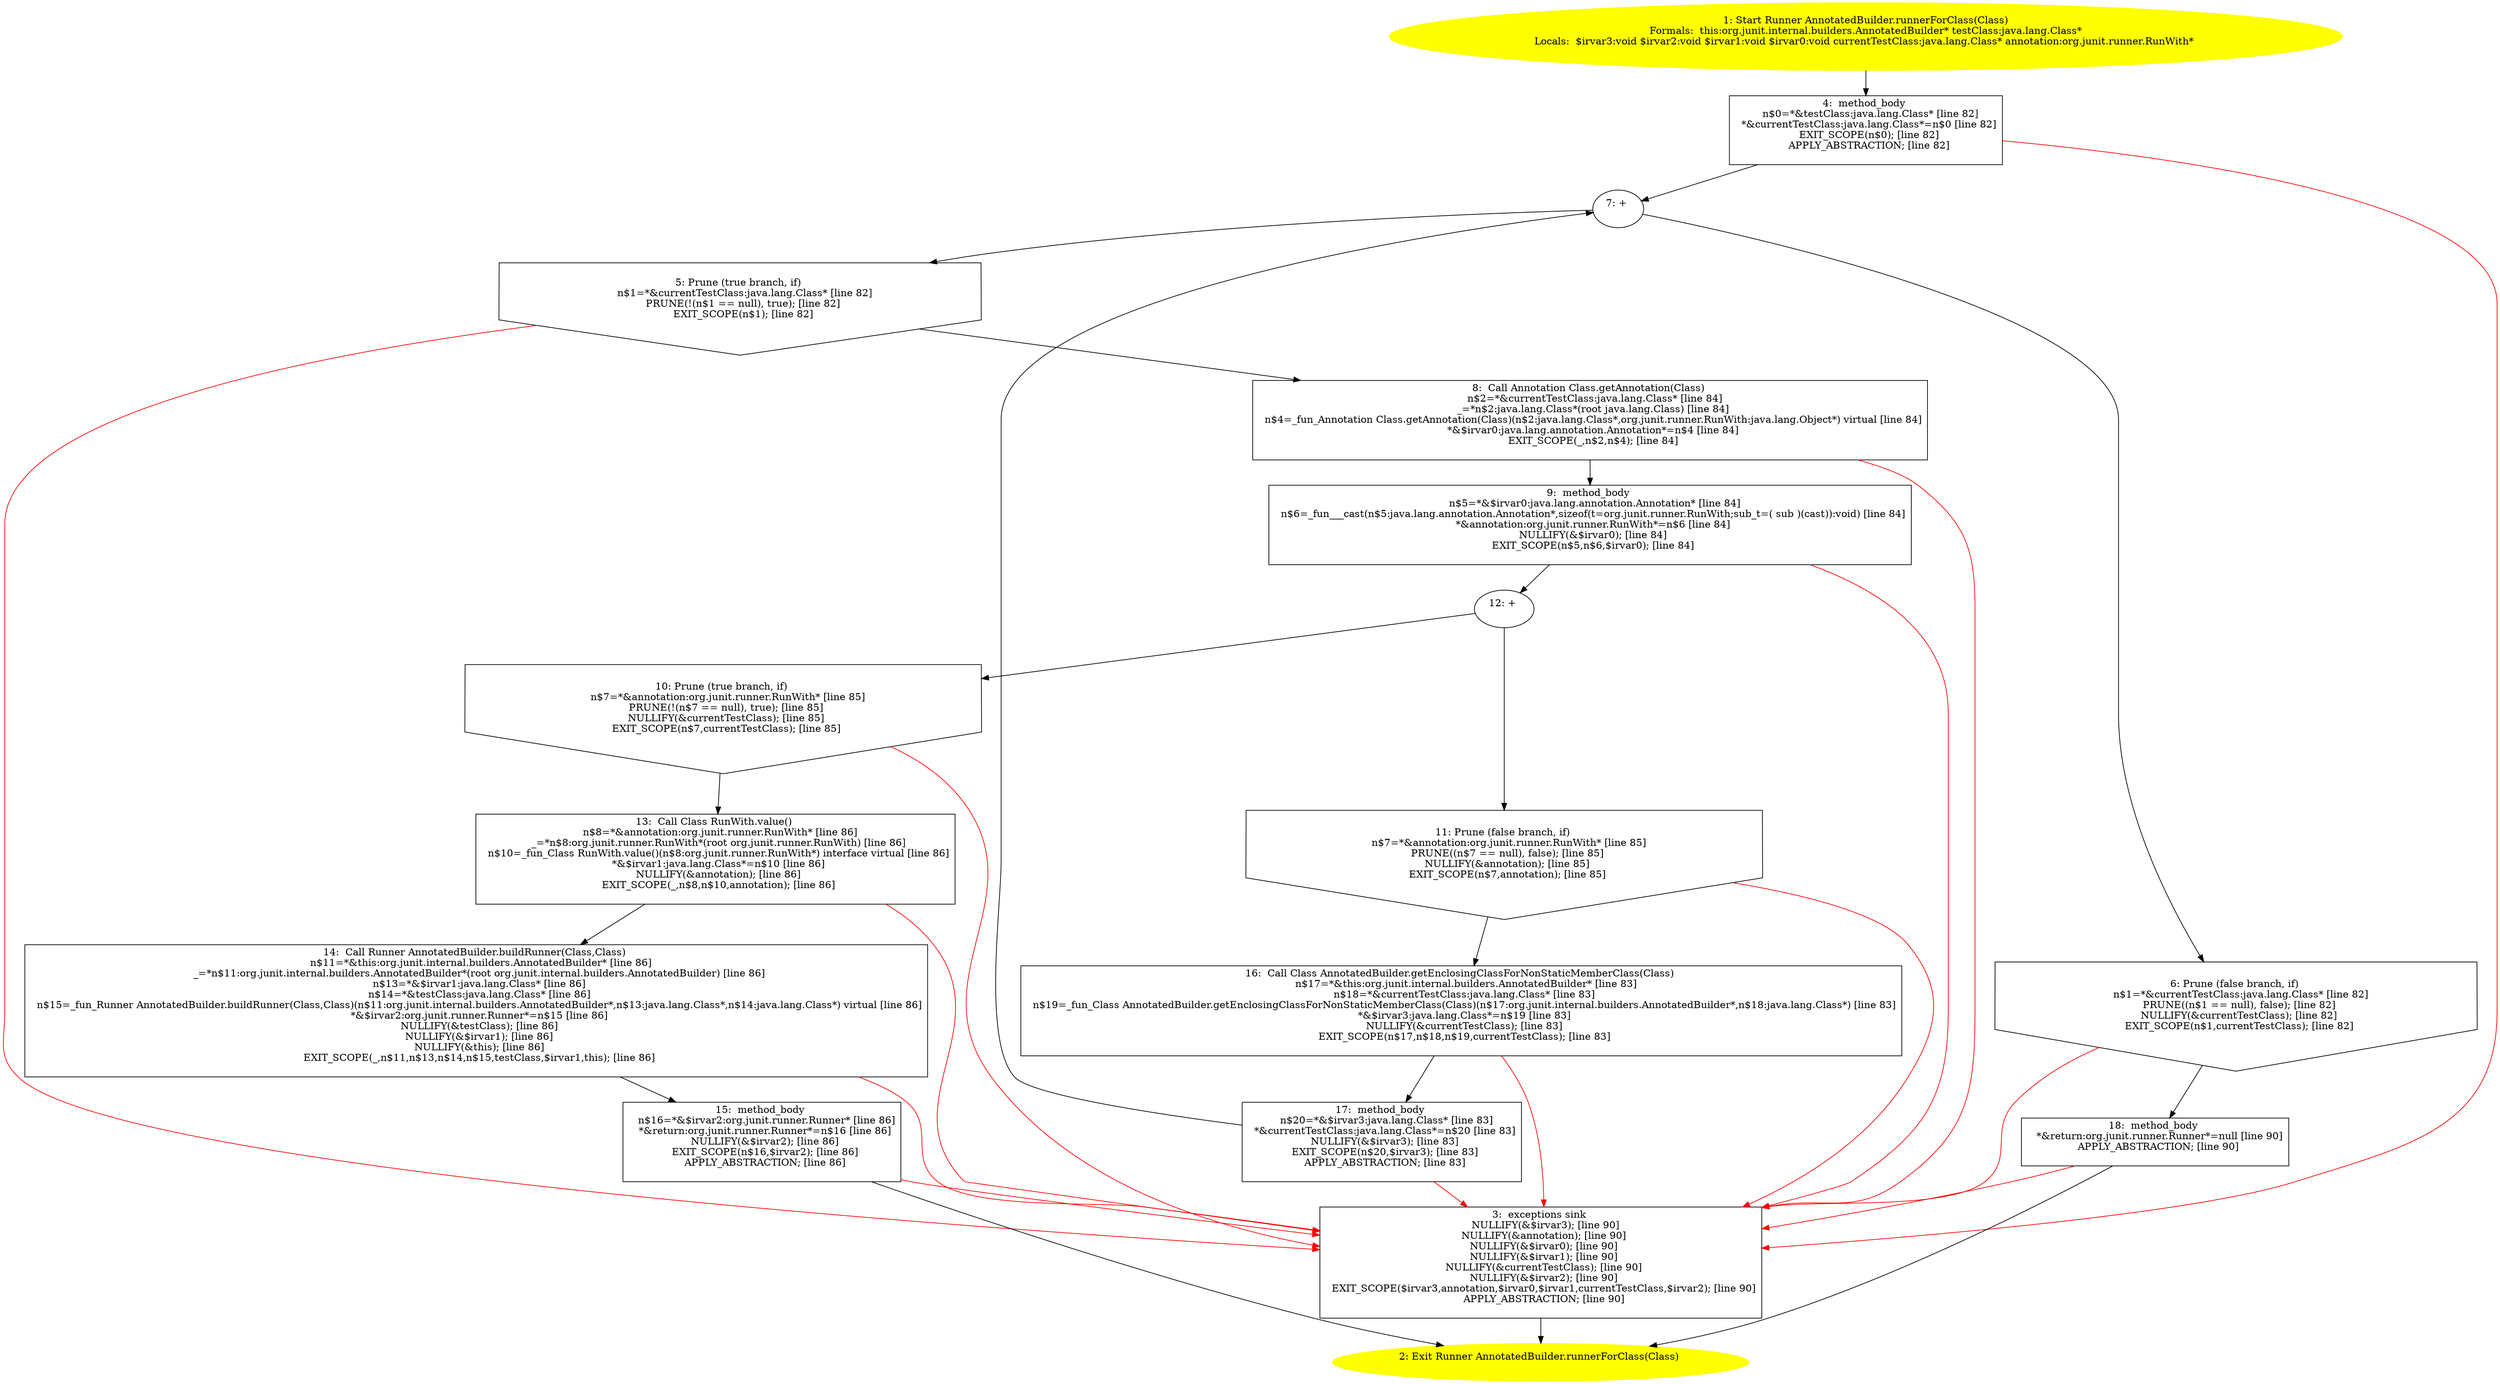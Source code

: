 /* @generated */
digraph cfg {
"org.junit.internal.builders.AnnotatedBuilder.runnerForClass(java.lang.Class):org.junit.runner.Runner.aa61d9a37c8b0740f955d0c9a3aadd29_1" [label="1: Start Runner AnnotatedBuilder.runnerForClass(Class)\nFormals:  this:org.junit.internal.builders.AnnotatedBuilder* testClass:java.lang.Class*\nLocals:  $irvar3:void $irvar2:void $irvar1:void $irvar0:void currentTestClass:java.lang.Class* annotation:org.junit.runner.RunWith* \n  " color=yellow style=filled]
	

	 "org.junit.internal.builders.AnnotatedBuilder.runnerForClass(java.lang.Class):org.junit.runner.Runner.aa61d9a37c8b0740f955d0c9a3aadd29_1" -> "org.junit.internal.builders.AnnotatedBuilder.runnerForClass(java.lang.Class):org.junit.runner.Runner.aa61d9a37c8b0740f955d0c9a3aadd29_4" ;
"org.junit.internal.builders.AnnotatedBuilder.runnerForClass(java.lang.Class):org.junit.runner.Runner.aa61d9a37c8b0740f955d0c9a3aadd29_2" [label="2: Exit Runner AnnotatedBuilder.runnerForClass(Class) \n  " color=yellow style=filled]
	

"org.junit.internal.builders.AnnotatedBuilder.runnerForClass(java.lang.Class):org.junit.runner.Runner.aa61d9a37c8b0740f955d0c9a3aadd29_3" [label="3:  exceptions sink \n   NULLIFY(&$irvar3); [line 90]\n  NULLIFY(&annotation); [line 90]\n  NULLIFY(&$irvar0); [line 90]\n  NULLIFY(&$irvar1); [line 90]\n  NULLIFY(&currentTestClass); [line 90]\n  NULLIFY(&$irvar2); [line 90]\n  EXIT_SCOPE($irvar3,annotation,$irvar0,$irvar1,currentTestClass,$irvar2); [line 90]\n  APPLY_ABSTRACTION; [line 90]\n " shape="box"]
	

	 "org.junit.internal.builders.AnnotatedBuilder.runnerForClass(java.lang.Class):org.junit.runner.Runner.aa61d9a37c8b0740f955d0c9a3aadd29_3" -> "org.junit.internal.builders.AnnotatedBuilder.runnerForClass(java.lang.Class):org.junit.runner.Runner.aa61d9a37c8b0740f955d0c9a3aadd29_2" ;
"org.junit.internal.builders.AnnotatedBuilder.runnerForClass(java.lang.Class):org.junit.runner.Runner.aa61d9a37c8b0740f955d0c9a3aadd29_4" [label="4:  method_body \n   n$0=*&testClass:java.lang.Class* [line 82]\n  *&currentTestClass:java.lang.Class*=n$0 [line 82]\n  EXIT_SCOPE(n$0); [line 82]\n  APPLY_ABSTRACTION; [line 82]\n " shape="box"]
	

	 "org.junit.internal.builders.AnnotatedBuilder.runnerForClass(java.lang.Class):org.junit.runner.Runner.aa61d9a37c8b0740f955d0c9a3aadd29_4" -> "org.junit.internal.builders.AnnotatedBuilder.runnerForClass(java.lang.Class):org.junit.runner.Runner.aa61d9a37c8b0740f955d0c9a3aadd29_7" ;
	 "org.junit.internal.builders.AnnotatedBuilder.runnerForClass(java.lang.Class):org.junit.runner.Runner.aa61d9a37c8b0740f955d0c9a3aadd29_4" -> "org.junit.internal.builders.AnnotatedBuilder.runnerForClass(java.lang.Class):org.junit.runner.Runner.aa61d9a37c8b0740f955d0c9a3aadd29_3" [color="red" ];
"org.junit.internal.builders.AnnotatedBuilder.runnerForClass(java.lang.Class):org.junit.runner.Runner.aa61d9a37c8b0740f955d0c9a3aadd29_5" [label="5: Prune (true branch, if) \n   n$1=*&currentTestClass:java.lang.Class* [line 82]\n  PRUNE(!(n$1 == null), true); [line 82]\n  EXIT_SCOPE(n$1); [line 82]\n " shape="invhouse"]
	

	 "org.junit.internal.builders.AnnotatedBuilder.runnerForClass(java.lang.Class):org.junit.runner.Runner.aa61d9a37c8b0740f955d0c9a3aadd29_5" -> "org.junit.internal.builders.AnnotatedBuilder.runnerForClass(java.lang.Class):org.junit.runner.Runner.aa61d9a37c8b0740f955d0c9a3aadd29_8" ;
	 "org.junit.internal.builders.AnnotatedBuilder.runnerForClass(java.lang.Class):org.junit.runner.Runner.aa61d9a37c8b0740f955d0c9a3aadd29_5" -> "org.junit.internal.builders.AnnotatedBuilder.runnerForClass(java.lang.Class):org.junit.runner.Runner.aa61d9a37c8b0740f955d0c9a3aadd29_3" [color="red" ];
"org.junit.internal.builders.AnnotatedBuilder.runnerForClass(java.lang.Class):org.junit.runner.Runner.aa61d9a37c8b0740f955d0c9a3aadd29_6" [label="6: Prune (false branch, if) \n   n$1=*&currentTestClass:java.lang.Class* [line 82]\n  PRUNE((n$1 == null), false); [line 82]\n  NULLIFY(&currentTestClass); [line 82]\n  EXIT_SCOPE(n$1,currentTestClass); [line 82]\n " shape="invhouse"]
	

	 "org.junit.internal.builders.AnnotatedBuilder.runnerForClass(java.lang.Class):org.junit.runner.Runner.aa61d9a37c8b0740f955d0c9a3aadd29_6" -> "org.junit.internal.builders.AnnotatedBuilder.runnerForClass(java.lang.Class):org.junit.runner.Runner.aa61d9a37c8b0740f955d0c9a3aadd29_18" ;
	 "org.junit.internal.builders.AnnotatedBuilder.runnerForClass(java.lang.Class):org.junit.runner.Runner.aa61d9a37c8b0740f955d0c9a3aadd29_6" -> "org.junit.internal.builders.AnnotatedBuilder.runnerForClass(java.lang.Class):org.junit.runner.Runner.aa61d9a37c8b0740f955d0c9a3aadd29_3" [color="red" ];
"org.junit.internal.builders.AnnotatedBuilder.runnerForClass(java.lang.Class):org.junit.runner.Runner.aa61d9a37c8b0740f955d0c9a3aadd29_7" [label="7: + \n  " ]
	

	 "org.junit.internal.builders.AnnotatedBuilder.runnerForClass(java.lang.Class):org.junit.runner.Runner.aa61d9a37c8b0740f955d0c9a3aadd29_7" -> "org.junit.internal.builders.AnnotatedBuilder.runnerForClass(java.lang.Class):org.junit.runner.Runner.aa61d9a37c8b0740f955d0c9a3aadd29_5" ;
	 "org.junit.internal.builders.AnnotatedBuilder.runnerForClass(java.lang.Class):org.junit.runner.Runner.aa61d9a37c8b0740f955d0c9a3aadd29_7" -> "org.junit.internal.builders.AnnotatedBuilder.runnerForClass(java.lang.Class):org.junit.runner.Runner.aa61d9a37c8b0740f955d0c9a3aadd29_6" ;
"org.junit.internal.builders.AnnotatedBuilder.runnerForClass(java.lang.Class):org.junit.runner.Runner.aa61d9a37c8b0740f955d0c9a3aadd29_8" [label="8:  Call Annotation Class.getAnnotation(Class) \n   n$2=*&currentTestClass:java.lang.Class* [line 84]\n  _=*n$2:java.lang.Class*(root java.lang.Class) [line 84]\n  n$4=_fun_Annotation Class.getAnnotation(Class)(n$2:java.lang.Class*,org.junit.runner.RunWith:java.lang.Object*) virtual [line 84]\n  *&$irvar0:java.lang.annotation.Annotation*=n$4 [line 84]\n  EXIT_SCOPE(_,n$2,n$4); [line 84]\n " shape="box"]
	

	 "org.junit.internal.builders.AnnotatedBuilder.runnerForClass(java.lang.Class):org.junit.runner.Runner.aa61d9a37c8b0740f955d0c9a3aadd29_8" -> "org.junit.internal.builders.AnnotatedBuilder.runnerForClass(java.lang.Class):org.junit.runner.Runner.aa61d9a37c8b0740f955d0c9a3aadd29_9" ;
	 "org.junit.internal.builders.AnnotatedBuilder.runnerForClass(java.lang.Class):org.junit.runner.Runner.aa61d9a37c8b0740f955d0c9a3aadd29_8" -> "org.junit.internal.builders.AnnotatedBuilder.runnerForClass(java.lang.Class):org.junit.runner.Runner.aa61d9a37c8b0740f955d0c9a3aadd29_3" [color="red" ];
"org.junit.internal.builders.AnnotatedBuilder.runnerForClass(java.lang.Class):org.junit.runner.Runner.aa61d9a37c8b0740f955d0c9a3aadd29_9" [label="9:  method_body \n   n$5=*&$irvar0:java.lang.annotation.Annotation* [line 84]\n  n$6=_fun___cast(n$5:java.lang.annotation.Annotation*,sizeof(t=org.junit.runner.RunWith;sub_t=( sub )(cast)):void) [line 84]\n  *&annotation:org.junit.runner.RunWith*=n$6 [line 84]\n  NULLIFY(&$irvar0); [line 84]\n  EXIT_SCOPE(n$5,n$6,$irvar0); [line 84]\n " shape="box"]
	

	 "org.junit.internal.builders.AnnotatedBuilder.runnerForClass(java.lang.Class):org.junit.runner.Runner.aa61d9a37c8b0740f955d0c9a3aadd29_9" -> "org.junit.internal.builders.AnnotatedBuilder.runnerForClass(java.lang.Class):org.junit.runner.Runner.aa61d9a37c8b0740f955d0c9a3aadd29_12" ;
	 "org.junit.internal.builders.AnnotatedBuilder.runnerForClass(java.lang.Class):org.junit.runner.Runner.aa61d9a37c8b0740f955d0c9a3aadd29_9" -> "org.junit.internal.builders.AnnotatedBuilder.runnerForClass(java.lang.Class):org.junit.runner.Runner.aa61d9a37c8b0740f955d0c9a3aadd29_3" [color="red" ];
"org.junit.internal.builders.AnnotatedBuilder.runnerForClass(java.lang.Class):org.junit.runner.Runner.aa61d9a37c8b0740f955d0c9a3aadd29_10" [label="10: Prune (true branch, if) \n   n$7=*&annotation:org.junit.runner.RunWith* [line 85]\n  PRUNE(!(n$7 == null), true); [line 85]\n  NULLIFY(&currentTestClass); [line 85]\n  EXIT_SCOPE(n$7,currentTestClass); [line 85]\n " shape="invhouse"]
	

	 "org.junit.internal.builders.AnnotatedBuilder.runnerForClass(java.lang.Class):org.junit.runner.Runner.aa61d9a37c8b0740f955d0c9a3aadd29_10" -> "org.junit.internal.builders.AnnotatedBuilder.runnerForClass(java.lang.Class):org.junit.runner.Runner.aa61d9a37c8b0740f955d0c9a3aadd29_13" ;
	 "org.junit.internal.builders.AnnotatedBuilder.runnerForClass(java.lang.Class):org.junit.runner.Runner.aa61d9a37c8b0740f955d0c9a3aadd29_10" -> "org.junit.internal.builders.AnnotatedBuilder.runnerForClass(java.lang.Class):org.junit.runner.Runner.aa61d9a37c8b0740f955d0c9a3aadd29_3" [color="red" ];
"org.junit.internal.builders.AnnotatedBuilder.runnerForClass(java.lang.Class):org.junit.runner.Runner.aa61d9a37c8b0740f955d0c9a3aadd29_11" [label="11: Prune (false branch, if) \n   n$7=*&annotation:org.junit.runner.RunWith* [line 85]\n  PRUNE((n$7 == null), false); [line 85]\n  NULLIFY(&annotation); [line 85]\n  EXIT_SCOPE(n$7,annotation); [line 85]\n " shape="invhouse"]
	

	 "org.junit.internal.builders.AnnotatedBuilder.runnerForClass(java.lang.Class):org.junit.runner.Runner.aa61d9a37c8b0740f955d0c9a3aadd29_11" -> "org.junit.internal.builders.AnnotatedBuilder.runnerForClass(java.lang.Class):org.junit.runner.Runner.aa61d9a37c8b0740f955d0c9a3aadd29_16" ;
	 "org.junit.internal.builders.AnnotatedBuilder.runnerForClass(java.lang.Class):org.junit.runner.Runner.aa61d9a37c8b0740f955d0c9a3aadd29_11" -> "org.junit.internal.builders.AnnotatedBuilder.runnerForClass(java.lang.Class):org.junit.runner.Runner.aa61d9a37c8b0740f955d0c9a3aadd29_3" [color="red" ];
"org.junit.internal.builders.AnnotatedBuilder.runnerForClass(java.lang.Class):org.junit.runner.Runner.aa61d9a37c8b0740f955d0c9a3aadd29_12" [label="12: + \n  " ]
	

	 "org.junit.internal.builders.AnnotatedBuilder.runnerForClass(java.lang.Class):org.junit.runner.Runner.aa61d9a37c8b0740f955d0c9a3aadd29_12" -> "org.junit.internal.builders.AnnotatedBuilder.runnerForClass(java.lang.Class):org.junit.runner.Runner.aa61d9a37c8b0740f955d0c9a3aadd29_10" ;
	 "org.junit.internal.builders.AnnotatedBuilder.runnerForClass(java.lang.Class):org.junit.runner.Runner.aa61d9a37c8b0740f955d0c9a3aadd29_12" -> "org.junit.internal.builders.AnnotatedBuilder.runnerForClass(java.lang.Class):org.junit.runner.Runner.aa61d9a37c8b0740f955d0c9a3aadd29_11" ;
"org.junit.internal.builders.AnnotatedBuilder.runnerForClass(java.lang.Class):org.junit.runner.Runner.aa61d9a37c8b0740f955d0c9a3aadd29_13" [label="13:  Call Class RunWith.value() \n   n$8=*&annotation:org.junit.runner.RunWith* [line 86]\n  _=*n$8:org.junit.runner.RunWith*(root org.junit.runner.RunWith) [line 86]\n  n$10=_fun_Class RunWith.value()(n$8:org.junit.runner.RunWith*) interface virtual [line 86]\n  *&$irvar1:java.lang.Class*=n$10 [line 86]\n  NULLIFY(&annotation); [line 86]\n  EXIT_SCOPE(_,n$8,n$10,annotation); [line 86]\n " shape="box"]
	

	 "org.junit.internal.builders.AnnotatedBuilder.runnerForClass(java.lang.Class):org.junit.runner.Runner.aa61d9a37c8b0740f955d0c9a3aadd29_13" -> "org.junit.internal.builders.AnnotatedBuilder.runnerForClass(java.lang.Class):org.junit.runner.Runner.aa61d9a37c8b0740f955d0c9a3aadd29_14" ;
	 "org.junit.internal.builders.AnnotatedBuilder.runnerForClass(java.lang.Class):org.junit.runner.Runner.aa61d9a37c8b0740f955d0c9a3aadd29_13" -> "org.junit.internal.builders.AnnotatedBuilder.runnerForClass(java.lang.Class):org.junit.runner.Runner.aa61d9a37c8b0740f955d0c9a3aadd29_3" [color="red" ];
"org.junit.internal.builders.AnnotatedBuilder.runnerForClass(java.lang.Class):org.junit.runner.Runner.aa61d9a37c8b0740f955d0c9a3aadd29_14" [label="14:  Call Runner AnnotatedBuilder.buildRunner(Class,Class) \n   n$11=*&this:org.junit.internal.builders.AnnotatedBuilder* [line 86]\n  _=*n$11:org.junit.internal.builders.AnnotatedBuilder*(root org.junit.internal.builders.AnnotatedBuilder) [line 86]\n  n$13=*&$irvar1:java.lang.Class* [line 86]\n  n$14=*&testClass:java.lang.Class* [line 86]\n  n$15=_fun_Runner AnnotatedBuilder.buildRunner(Class,Class)(n$11:org.junit.internal.builders.AnnotatedBuilder*,n$13:java.lang.Class*,n$14:java.lang.Class*) virtual [line 86]\n  *&$irvar2:org.junit.runner.Runner*=n$15 [line 86]\n  NULLIFY(&testClass); [line 86]\n  NULLIFY(&$irvar1); [line 86]\n  NULLIFY(&this); [line 86]\n  EXIT_SCOPE(_,n$11,n$13,n$14,n$15,testClass,$irvar1,this); [line 86]\n " shape="box"]
	

	 "org.junit.internal.builders.AnnotatedBuilder.runnerForClass(java.lang.Class):org.junit.runner.Runner.aa61d9a37c8b0740f955d0c9a3aadd29_14" -> "org.junit.internal.builders.AnnotatedBuilder.runnerForClass(java.lang.Class):org.junit.runner.Runner.aa61d9a37c8b0740f955d0c9a3aadd29_15" ;
	 "org.junit.internal.builders.AnnotatedBuilder.runnerForClass(java.lang.Class):org.junit.runner.Runner.aa61d9a37c8b0740f955d0c9a3aadd29_14" -> "org.junit.internal.builders.AnnotatedBuilder.runnerForClass(java.lang.Class):org.junit.runner.Runner.aa61d9a37c8b0740f955d0c9a3aadd29_3" [color="red" ];
"org.junit.internal.builders.AnnotatedBuilder.runnerForClass(java.lang.Class):org.junit.runner.Runner.aa61d9a37c8b0740f955d0c9a3aadd29_15" [label="15:  method_body \n   n$16=*&$irvar2:org.junit.runner.Runner* [line 86]\n  *&return:org.junit.runner.Runner*=n$16 [line 86]\n  NULLIFY(&$irvar2); [line 86]\n  EXIT_SCOPE(n$16,$irvar2); [line 86]\n  APPLY_ABSTRACTION; [line 86]\n " shape="box"]
	

	 "org.junit.internal.builders.AnnotatedBuilder.runnerForClass(java.lang.Class):org.junit.runner.Runner.aa61d9a37c8b0740f955d0c9a3aadd29_15" -> "org.junit.internal.builders.AnnotatedBuilder.runnerForClass(java.lang.Class):org.junit.runner.Runner.aa61d9a37c8b0740f955d0c9a3aadd29_2" ;
	 "org.junit.internal.builders.AnnotatedBuilder.runnerForClass(java.lang.Class):org.junit.runner.Runner.aa61d9a37c8b0740f955d0c9a3aadd29_15" -> "org.junit.internal.builders.AnnotatedBuilder.runnerForClass(java.lang.Class):org.junit.runner.Runner.aa61d9a37c8b0740f955d0c9a3aadd29_3" [color="red" ];
"org.junit.internal.builders.AnnotatedBuilder.runnerForClass(java.lang.Class):org.junit.runner.Runner.aa61d9a37c8b0740f955d0c9a3aadd29_16" [label="16:  Call Class AnnotatedBuilder.getEnclosingClassForNonStaticMemberClass(Class) \n   n$17=*&this:org.junit.internal.builders.AnnotatedBuilder* [line 83]\n  n$18=*&currentTestClass:java.lang.Class* [line 83]\n  n$19=_fun_Class AnnotatedBuilder.getEnclosingClassForNonStaticMemberClass(Class)(n$17:org.junit.internal.builders.AnnotatedBuilder*,n$18:java.lang.Class*) [line 83]\n  *&$irvar3:java.lang.Class*=n$19 [line 83]\n  NULLIFY(&currentTestClass); [line 83]\n  EXIT_SCOPE(n$17,n$18,n$19,currentTestClass); [line 83]\n " shape="box"]
	

	 "org.junit.internal.builders.AnnotatedBuilder.runnerForClass(java.lang.Class):org.junit.runner.Runner.aa61d9a37c8b0740f955d0c9a3aadd29_16" -> "org.junit.internal.builders.AnnotatedBuilder.runnerForClass(java.lang.Class):org.junit.runner.Runner.aa61d9a37c8b0740f955d0c9a3aadd29_17" ;
	 "org.junit.internal.builders.AnnotatedBuilder.runnerForClass(java.lang.Class):org.junit.runner.Runner.aa61d9a37c8b0740f955d0c9a3aadd29_16" -> "org.junit.internal.builders.AnnotatedBuilder.runnerForClass(java.lang.Class):org.junit.runner.Runner.aa61d9a37c8b0740f955d0c9a3aadd29_3" [color="red" ];
"org.junit.internal.builders.AnnotatedBuilder.runnerForClass(java.lang.Class):org.junit.runner.Runner.aa61d9a37c8b0740f955d0c9a3aadd29_17" [label="17:  method_body \n   n$20=*&$irvar3:java.lang.Class* [line 83]\n  *&currentTestClass:java.lang.Class*=n$20 [line 83]\n  NULLIFY(&$irvar3); [line 83]\n  EXIT_SCOPE(n$20,$irvar3); [line 83]\n  APPLY_ABSTRACTION; [line 83]\n " shape="box"]
	

	 "org.junit.internal.builders.AnnotatedBuilder.runnerForClass(java.lang.Class):org.junit.runner.Runner.aa61d9a37c8b0740f955d0c9a3aadd29_17" -> "org.junit.internal.builders.AnnotatedBuilder.runnerForClass(java.lang.Class):org.junit.runner.Runner.aa61d9a37c8b0740f955d0c9a3aadd29_7" ;
	 "org.junit.internal.builders.AnnotatedBuilder.runnerForClass(java.lang.Class):org.junit.runner.Runner.aa61d9a37c8b0740f955d0c9a3aadd29_17" -> "org.junit.internal.builders.AnnotatedBuilder.runnerForClass(java.lang.Class):org.junit.runner.Runner.aa61d9a37c8b0740f955d0c9a3aadd29_3" [color="red" ];
"org.junit.internal.builders.AnnotatedBuilder.runnerForClass(java.lang.Class):org.junit.runner.Runner.aa61d9a37c8b0740f955d0c9a3aadd29_18" [label="18:  method_body \n   *&return:org.junit.runner.Runner*=null [line 90]\n  APPLY_ABSTRACTION; [line 90]\n " shape="box"]
	

	 "org.junit.internal.builders.AnnotatedBuilder.runnerForClass(java.lang.Class):org.junit.runner.Runner.aa61d9a37c8b0740f955d0c9a3aadd29_18" -> "org.junit.internal.builders.AnnotatedBuilder.runnerForClass(java.lang.Class):org.junit.runner.Runner.aa61d9a37c8b0740f955d0c9a3aadd29_2" ;
	 "org.junit.internal.builders.AnnotatedBuilder.runnerForClass(java.lang.Class):org.junit.runner.Runner.aa61d9a37c8b0740f955d0c9a3aadd29_18" -> "org.junit.internal.builders.AnnotatedBuilder.runnerForClass(java.lang.Class):org.junit.runner.Runner.aa61d9a37c8b0740f955d0c9a3aadd29_3" [color="red" ];
}

